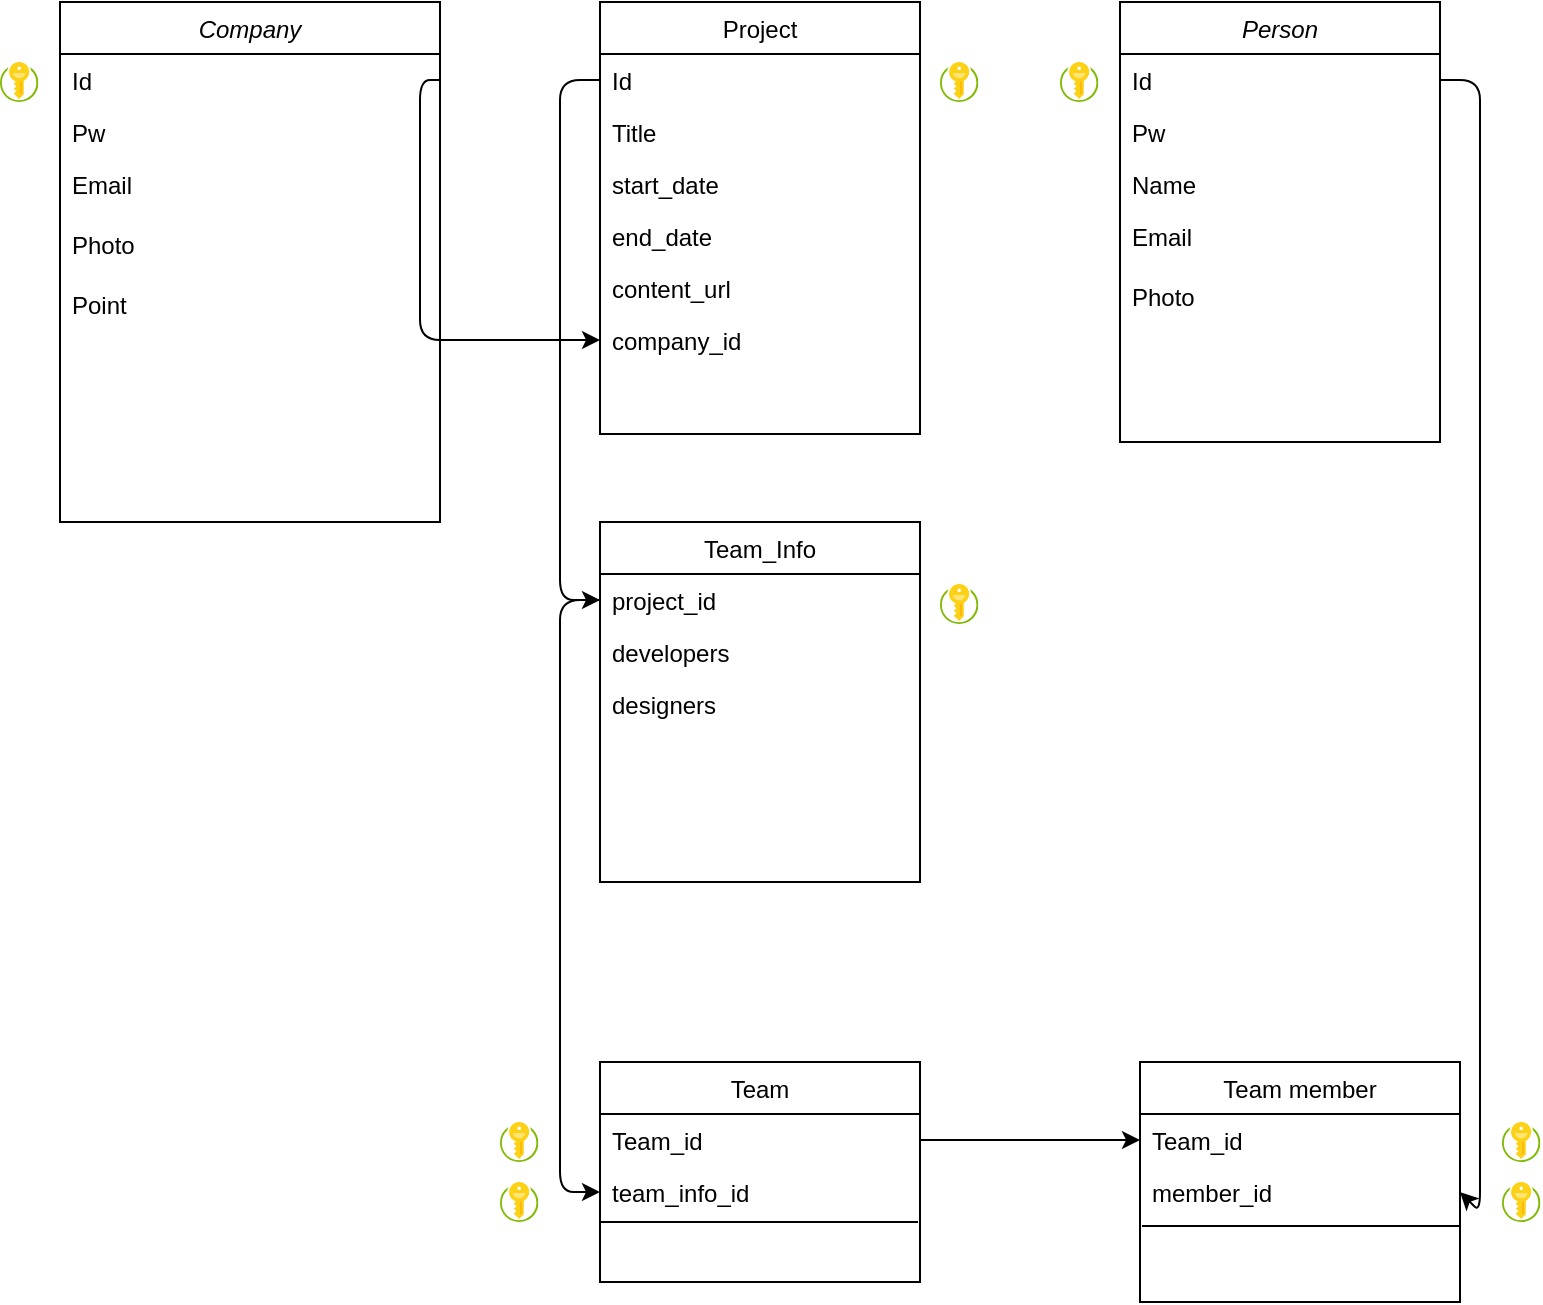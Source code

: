 <mxfile version="13.6.2" type="device"><diagram id="M1kx9QP5eXRfVsgRNPjV" name="Page-1"><mxGraphModel dx="686" dy="494" grid="1" gridSize="10" guides="1" tooltips="1" connect="1" arrows="1" fold="1" page="1" pageScale="1" pageWidth="827" pageHeight="1169" math="0" shadow="0"><root><mxCell id="0"/><mxCell id="1" parent="0"/><mxCell id="cyi1pvc65Uotv6wsSP6L-1" value="Project" style="swimlane;fontStyle=0;align=center;verticalAlign=top;childLayout=stackLayout;horizontal=1;startSize=26;horizontalStack=0;resizeParent=1;resizeLast=0;collapsible=1;marginBottom=0;rounded=0;shadow=0;strokeWidth=1;" parent="1" vertex="1"><mxGeometry x="770" y="300" width="160" height="216" as="geometry"><mxRectangle x="550" y="140" width="160" height="26" as="alternateBounds"/></mxGeometry></mxCell><mxCell id="cyi1pvc65Uotv6wsSP6L-2" value="Id" style="text;align=left;verticalAlign=top;spacingLeft=4;spacingRight=4;overflow=hidden;rotatable=0;points=[[0,0.5],[1,0.5]];portConstraint=eastwest;" parent="cyi1pvc65Uotv6wsSP6L-1" vertex="1"><mxGeometry y="26" width="160" height="26" as="geometry"/></mxCell><mxCell id="cyi1pvc65Uotv6wsSP6L-3" value="Title" style="text;align=left;verticalAlign=top;spacingLeft=4;spacingRight=4;overflow=hidden;rotatable=0;points=[[0,0.5],[1,0.5]];portConstraint=eastwest;rounded=0;shadow=0;html=0;" parent="cyi1pvc65Uotv6wsSP6L-1" vertex="1"><mxGeometry y="52" width="160" height="26" as="geometry"/></mxCell><mxCell id="cyi1pvc65Uotv6wsSP6L-4" value="start_date" style="text;align=left;verticalAlign=top;spacingLeft=4;spacingRight=4;overflow=hidden;rotatable=0;points=[[0,0.5],[1,0.5]];portConstraint=eastwest;rounded=0;shadow=0;html=0;" parent="cyi1pvc65Uotv6wsSP6L-1" vertex="1"><mxGeometry y="78" width="160" height="26" as="geometry"/></mxCell><mxCell id="cyi1pvc65Uotv6wsSP6L-5" value="end_date" style="text;align=left;verticalAlign=top;spacingLeft=4;spacingRight=4;overflow=hidden;rotatable=0;points=[[0,0.5],[1,0.5]];portConstraint=eastwest;rounded=0;shadow=0;html=0;" parent="cyi1pvc65Uotv6wsSP6L-1" vertex="1"><mxGeometry y="104" width="160" height="26" as="geometry"/></mxCell><mxCell id="cyi1pvc65Uotv6wsSP6L-6" value="content_url" style="text;align=left;verticalAlign=top;spacingLeft=4;spacingRight=4;overflow=hidden;rotatable=0;points=[[0,0.5],[1,0.5]];portConstraint=eastwest;rounded=0;shadow=0;html=0;" parent="cyi1pvc65Uotv6wsSP6L-1" vertex="1"><mxGeometry y="130" width="160" height="26" as="geometry"/></mxCell><mxCell id="cyi1pvc65Uotv6wsSP6L-58" value="company_id" style="text;align=left;verticalAlign=top;spacingLeft=4;spacingRight=4;overflow=hidden;rotatable=0;points=[[0,0.5],[1,0.5]];portConstraint=eastwest;rounded=0;shadow=0;html=0;" parent="cyi1pvc65Uotv6wsSP6L-1" vertex="1"><mxGeometry y="156" width="160" height="26" as="geometry"/></mxCell><mxCell id="cyi1pvc65Uotv6wsSP6L-7" value="Person" style="swimlane;fontStyle=2;align=center;verticalAlign=top;childLayout=stackLayout;horizontal=1;startSize=26;horizontalStack=0;resizeParent=1;resizeLast=0;collapsible=1;marginBottom=0;rounded=0;shadow=0;strokeWidth=1;" parent="1" vertex="1"><mxGeometry x="1030" y="300" width="160" height="220" as="geometry"><mxRectangle x="230" y="140" width="160" height="26" as="alternateBounds"/></mxGeometry></mxCell><mxCell id="cyi1pvc65Uotv6wsSP6L-8" value="Id" style="text;align=left;verticalAlign=top;spacingLeft=4;spacingRight=4;overflow=hidden;rotatable=0;points=[[0,0.5],[1,0.5]];portConstraint=eastwest;" parent="cyi1pvc65Uotv6wsSP6L-7" vertex="1"><mxGeometry y="26" width="160" height="26" as="geometry"/></mxCell><mxCell id="cyi1pvc65Uotv6wsSP6L-9" value="Pw" style="text;align=left;verticalAlign=top;spacingLeft=4;spacingRight=4;overflow=hidden;rotatable=0;points=[[0,0.5],[1,0.5]];portConstraint=eastwest;rounded=0;shadow=0;html=0;" parent="cyi1pvc65Uotv6wsSP6L-7" vertex="1"><mxGeometry y="52" width="160" height="26" as="geometry"/></mxCell><mxCell id="cyi1pvc65Uotv6wsSP6L-10" value="Name" style="text;align=left;verticalAlign=top;spacingLeft=4;spacingRight=4;overflow=hidden;rotatable=0;points=[[0,0.5],[1,0.5]];portConstraint=eastwest;rounded=0;shadow=0;html=0;" parent="cyi1pvc65Uotv6wsSP6L-7" vertex="1"><mxGeometry y="78" width="160" height="26" as="geometry"/></mxCell><mxCell id="cyi1pvc65Uotv6wsSP6L-11" value="Email" style="text;align=left;verticalAlign=top;spacingLeft=4;spacingRight=4;overflow=hidden;rotatable=0;points=[[0,0.5],[1,0.5]];portConstraint=eastwest;" parent="cyi1pvc65Uotv6wsSP6L-7" vertex="1"><mxGeometry y="104" width="160" height="30" as="geometry"/></mxCell><mxCell id="cyi1pvc65Uotv6wsSP6L-12" value="Photo" style="text;align=left;verticalAlign=top;spacingLeft=4;spacingRight=4;overflow=hidden;rotatable=0;points=[[0,0.5],[1,0.5]];portConstraint=eastwest;" parent="cyi1pvc65Uotv6wsSP6L-7" vertex="1"><mxGeometry y="134" width="160" height="30" as="geometry"/></mxCell><mxCell id="cyi1pvc65Uotv6wsSP6L-13" value="Company" style="swimlane;fontStyle=2;align=center;verticalAlign=top;childLayout=stackLayout;horizontal=1;startSize=26;horizontalStack=0;resizeParent=1;resizeLast=0;collapsible=1;marginBottom=0;rounded=0;shadow=0;strokeWidth=1;" parent="1" vertex="1"><mxGeometry x="500" y="300" width="190" height="260" as="geometry"><mxRectangle x="230" y="140" width="160" height="26" as="alternateBounds"/></mxGeometry></mxCell><mxCell id="cyi1pvc65Uotv6wsSP6L-14" value="Id" style="text;align=left;verticalAlign=top;spacingLeft=4;spacingRight=4;overflow=hidden;rotatable=0;points=[[0,0.5],[1,0.5]];portConstraint=eastwest;" parent="cyi1pvc65Uotv6wsSP6L-13" vertex="1"><mxGeometry y="26" width="190" height="26" as="geometry"/></mxCell><mxCell id="cyi1pvc65Uotv6wsSP6L-15" value="Pw" style="text;align=left;verticalAlign=top;spacingLeft=4;spacingRight=4;overflow=hidden;rotatable=0;points=[[0,0.5],[1,0.5]];portConstraint=eastwest;rounded=0;shadow=0;html=0;" parent="cyi1pvc65Uotv6wsSP6L-13" vertex="1"><mxGeometry y="52" width="190" height="26" as="geometry"/></mxCell><mxCell id="cyi1pvc65Uotv6wsSP6L-17" value="Email" style="text;align=left;verticalAlign=top;spacingLeft=4;spacingRight=4;overflow=hidden;rotatable=0;points=[[0,0.5],[1,0.5]];portConstraint=eastwest;" parent="cyi1pvc65Uotv6wsSP6L-13" vertex="1"><mxGeometry y="78" width="190" height="30" as="geometry"/></mxCell><mxCell id="cyi1pvc65Uotv6wsSP6L-18" value="Photo" style="text;align=left;verticalAlign=top;spacingLeft=4;spacingRight=4;overflow=hidden;rotatable=0;points=[[0,0.5],[1,0.5]];portConstraint=eastwest;" parent="cyi1pvc65Uotv6wsSP6L-13" vertex="1"><mxGeometry y="108" width="190" height="30" as="geometry"/></mxCell><mxCell id="cyi1pvc65Uotv6wsSP6L-19" value="Point" style="text;align=left;verticalAlign=top;spacingLeft=4;spacingRight=4;overflow=hidden;rotatable=0;points=[[0,0.5],[1,0.5]];portConstraint=eastwest;" parent="cyi1pvc65Uotv6wsSP6L-13" vertex="1"><mxGeometry y="138" width="190" height="30" as="geometry"/></mxCell><mxCell id="cyi1pvc65Uotv6wsSP6L-20" value="Team_Info" style="swimlane;fontStyle=0;align=center;verticalAlign=top;childLayout=stackLayout;horizontal=1;startSize=26;horizontalStack=0;resizeParent=1;resizeLast=0;collapsible=1;marginBottom=0;rounded=0;shadow=0;strokeWidth=1;" parent="1" vertex="1"><mxGeometry x="770" y="560" width="160" height="180" as="geometry"><mxRectangle x="550" y="140" width="160" height="26" as="alternateBounds"/></mxGeometry></mxCell><mxCell id="cyi1pvc65Uotv6wsSP6L-22" value="project_id" style="text;align=left;verticalAlign=top;spacingLeft=4;spacingRight=4;overflow=hidden;rotatable=0;points=[[0,0.5],[1,0.5]];portConstraint=eastwest;rounded=0;shadow=0;html=0;" parent="cyi1pvc65Uotv6wsSP6L-20" vertex="1"><mxGeometry y="26" width="160" height="26" as="geometry"/></mxCell><mxCell id="cyi1pvc65Uotv6wsSP6L-23" value="developers" style="text;align=left;verticalAlign=top;spacingLeft=4;spacingRight=4;overflow=hidden;rotatable=0;points=[[0,0.5],[1,0.5]];portConstraint=eastwest;rounded=0;shadow=0;html=0;" parent="cyi1pvc65Uotv6wsSP6L-20" vertex="1"><mxGeometry y="52" width="160" height="26" as="geometry"/></mxCell><mxCell id="cyi1pvc65Uotv6wsSP6L-24" value="designers" style="text;align=left;verticalAlign=top;spacingLeft=4;spacingRight=4;overflow=hidden;rotatable=0;points=[[0,0.5],[1,0.5]];portConstraint=eastwest;rounded=0;shadow=0;html=0;" parent="cyi1pvc65Uotv6wsSP6L-20" vertex="1"><mxGeometry y="78" width="160" height="26" as="geometry"/></mxCell><mxCell id="cyi1pvc65Uotv6wsSP6L-26" value="" style="endArrow=classic;html=1;exitX=0;exitY=0.5;exitDx=0;exitDy=0;entryX=0;entryY=0.5;entryDx=0;entryDy=0;" parent="1" source="cyi1pvc65Uotv6wsSP6L-2" target="cyi1pvc65Uotv6wsSP6L-22" edge="1"><mxGeometry width="50" height="50" relative="1" as="geometry"><mxPoint x="880" y="510" as="sourcePoint"/><mxPoint x="750" y="610" as="targetPoint"/><Array as="points"><mxPoint x="750" y="339"/><mxPoint x="750" y="599"/></Array></mxGeometry></mxCell><mxCell id="cyi1pvc65Uotv6wsSP6L-40" value="" style="endArrow=classic;html=1;exitX=0;exitY=0.5;exitDx=0;exitDy=0;entryX=0;entryY=0.5;entryDx=0;entryDy=0;" parent="1" source="cyi1pvc65Uotv6wsSP6L-22" target="cyi1pvc65Uotv6wsSP6L-35" edge="1"><mxGeometry width="50" height="50" relative="1" as="geometry"><mxPoint x="970" y="640" as="sourcePoint"/><mxPoint x="1020" y="590" as="targetPoint"/><Array as="points"><mxPoint x="750" y="599"/><mxPoint x="750" y="895"/></Array></mxGeometry></mxCell><mxCell id="cyi1pvc65Uotv6wsSP6L-54" value="" style="endArrow=classic;html=1;exitX=1;exitY=0.5;exitDx=0;exitDy=0;entryX=1;entryY=0.5;entryDx=0;entryDy=0;" parent="1" source="cyi1pvc65Uotv6wsSP6L-8" target="cyi1pvc65Uotv6wsSP6L-51" edge="1"><mxGeometry width="50" height="50" relative="1" as="geometry"><mxPoint x="1280" y="390" as="sourcePoint"/><mxPoint x="1330" y="340" as="targetPoint"/><Array as="points"><mxPoint x="1210" y="339"/><mxPoint x="1210" y="905"/></Array></mxGeometry></mxCell><mxCell id="cyi1pvc65Uotv6wsSP6L-57" value="" style="endArrow=classic;html=1;exitX=1;exitY=0.5;exitDx=0;exitDy=0;entryX=0;entryY=0.5;entryDx=0;entryDy=0;" parent="1" source="cyi1pvc65Uotv6wsSP6L-34" target="cyi1pvc65Uotv6wsSP6L-48" edge="1"><mxGeometry width="50" height="50" relative="1" as="geometry"><mxPoint x="990" y="930" as="sourcePoint"/><mxPoint x="1040" y="880" as="targetPoint"/><Array as="points"><mxPoint x="980" y="869"/></Array></mxGeometry></mxCell><mxCell id="cyi1pvc65Uotv6wsSP6L-59" value="" style="endArrow=classic;html=1;exitX=1;exitY=0.5;exitDx=0;exitDy=0;entryX=0;entryY=0.5;entryDx=0;entryDy=0;" parent="1" source="cyi1pvc65Uotv6wsSP6L-14" target="cyi1pvc65Uotv6wsSP6L-58" edge="1"><mxGeometry width="50" height="50" relative="1" as="geometry"><mxPoint x="660" y="370" as="sourcePoint"/><mxPoint x="710" y="320" as="targetPoint"/><Array as="points"><mxPoint x="680" y="339"/><mxPoint x="680" y="469"/></Array></mxGeometry></mxCell><mxCell id="cyi1pvc65Uotv6wsSP6L-32" value="Team" style="swimlane;fontStyle=0;align=center;verticalAlign=top;childLayout=stackLayout;horizontal=1;startSize=26;horizontalStack=0;resizeParent=1;resizeLast=0;collapsible=1;marginBottom=0;rounded=0;shadow=0;strokeWidth=1;" parent="1" vertex="1"><mxGeometry x="770" y="830" width="160" height="110" as="geometry"><mxRectangle x="550" y="140" width="160" height="26" as="alternateBounds"/></mxGeometry></mxCell><mxCell id="cyi1pvc65Uotv6wsSP6L-34" value="Team_id" style="text;align=left;verticalAlign=top;spacingLeft=4;spacingRight=4;overflow=hidden;rotatable=0;points=[[0,0.5],[1,0.5]];portConstraint=eastwest;rounded=0;shadow=0;html=0;" parent="cyi1pvc65Uotv6wsSP6L-32" vertex="1"><mxGeometry y="26" width="160" height="26" as="geometry"/></mxCell><mxCell id="cyi1pvc65Uotv6wsSP6L-35" value="team_info_id" style="text;align=left;verticalAlign=top;spacingLeft=4;spacingRight=4;overflow=hidden;rotatable=0;points=[[0,0.5],[1,0.5]];portConstraint=eastwest;rounded=0;shadow=0;html=0;" parent="cyi1pvc65Uotv6wsSP6L-32" vertex="1"><mxGeometry y="52" width="160" height="26" as="geometry"/></mxCell><mxCell id="cyi1pvc65Uotv6wsSP6L-46" value="" style="endArrow=none;html=1;exitX=0;exitY=1.077;exitDx=0;exitDy=0;exitPerimeter=0;entryX=0.994;entryY=1.077;entryDx=0;entryDy=0;entryPerimeter=0;" parent="cyi1pvc65Uotv6wsSP6L-32" source="cyi1pvc65Uotv6wsSP6L-35" target="cyi1pvc65Uotv6wsSP6L-35" edge="1"><mxGeometry width="50" height="50" relative="1" as="geometry"><mxPoint x="50" y="130" as="sourcePoint"/><mxPoint x="100" y="80" as="targetPoint"/></mxGeometry></mxCell><mxCell id="cyi1pvc65Uotv6wsSP6L-47" value="Team member" style="swimlane;fontStyle=0;align=center;verticalAlign=top;childLayout=stackLayout;horizontal=1;startSize=26;horizontalStack=0;resizeParent=1;resizeLast=0;collapsible=1;marginBottom=0;rounded=0;shadow=0;strokeWidth=1;" parent="1" vertex="1"><mxGeometry x="1040" y="830" width="160" height="120" as="geometry"><mxRectangle x="550" y="140" width="160" height="26" as="alternateBounds"/></mxGeometry></mxCell><mxCell id="cyi1pvc65Uotv6wsSP6L-48" value="Team_id" style="text;align=left;verticalAlign=top;spacingLeft=4;spacingRight=4;overflow=hidden;rotatable=0;points=[[0,0.5],[1,0.5]];portConstraint=eastwest;rounded=0;shadow=0;html=0;" parent="cyi1pvc65Uotv6wsSP6L-47" vertex="1"><mxGeometry y="26" width="160" height="26" as="geometry"/></mxCell><mxCell id="cyi1pvc65Uotv6wsSP6L-51" value="member_id" style="text;align=left;verticalAlign=top;spacingLeft=4;spacingRight=4;overflow=hidden;rotatable=0;points=[[0,0.5],[1,0.5]];portConstraint=eastwest;rounded=0;shadow=0;html=0;" parent="cyi1pvc65Uotv6wsSP6L-47" vertex="1"><mxGeometry y="52" width="160" height="26" as="geometry"/></mxCell><mxCell id="cyi1pvc65Uotv6wsSP6L-56" value="" style="endArrow=none;html=1;exitX=0.006;exitY=1.154;exitDx=0;exitDy=0;exitPerimeter=0;" parent="cyi1pvc65Uotv6wsSP6L-47" source="cyi1pvc65Uotv6wsSP6L-51" edge="1"><mxGeometry width="50" height="50" relative="1" as="geometry"><mxPoint x="20" y="120" as="sourcePoint"/><mxPoint x="160" y="82" as="targetPoint"/></mxGeometry></mxCell><mxCell id="kAqiuijff630ioZk-lGS-2" value="" style="aspect=fixed;html=1;points=[];align=center;image;fontSize=12;image=img/lib/mscae/Key_Vaults.svg;" vertex="1" parent="1"><mxGeometry x="470" y="330" width="19.2" height="20" as="geometry"/></mxCell><mxCell id="kAqiuijff630ioZk-lGS-3" value="" style="aspect=fixed;html=1;points=[];align=center;image;fontSize=12;image=img/lib/mscae/Key_Vaults.svg;" vertex="1" parent="1"><mxGeometry x="940" y="330" width="19.2" height="20" as="geometry"/></mxCell><mxCell id="kAqiuijff630ioZk-lGS-6" value="" style="aspect=fixed;html=1;points=[];align=center;image;fontSize=12;image=img/lib/mscae/Key_Vaults.svg;" vertex="1" parent="1"><mxGeometry x="940" y="591" width="19.2" height="20" as="geometry"/></mxCell><mxCell id="kAqiuijff630ioZk-lGS-7" value="" style="aspect=fixed;html=1;points=[];align=center;image;fontSize=12;image=img/lib/mscae/Key_Vaults.svg;" vertex="1" parent="1"><mxGeometry x="1000" y="330" width="19.2" height="20" as="geometry"/></mxCell><mxCell id="kAqiuijff630ioZk-lGS-8" value="" style="aspect=fixed;html=1;points=[];align=center;image;fontSize=12;image=img/lib/mscae/Key_Vaults.svg;" vertex="1" parent="1"><mxGeometry x="720" y="860" width="19.2" height="20" as="geometry"/></mxCell><mxCell id="kAqiuijff630ioZk-lGS-9" value="" style="aspect=fixed;html=1;points=[];align=center;image;fontSize=12;image=img/lib/mscae/Key_Vaults.svg;" vertex="1" parent="1"><mxGeometry x="720" y="890" width="19.2" height="20" as="geometry"/></mxCell><mxCell id="kAqiuijff630ioZk-lGS-10" value="" style="aspect=fixed;html=1;points=[];align=center;image;fontSize=12;image=img/lib/mscae/Key_Vaults.svg;" vertex="1" parent="1"><mxGeometry x="1221" y="860" width="19.2" height="20" as="geometry"/></mxCell><mxCell id="kAqiuijff630ioZk-lGS-11" value="" style="aspect=fixed;html=1;points=[];align=center;image;fontSize=12;image=img/lib/mscae/Key_Vaults.svg;" vertex="1" parent="1"><mxGeometry x="1221" y="890" width="19.2" height="20" as="geometry"/></mxCell></root></mxGraphModel></diagram></mxfile>
